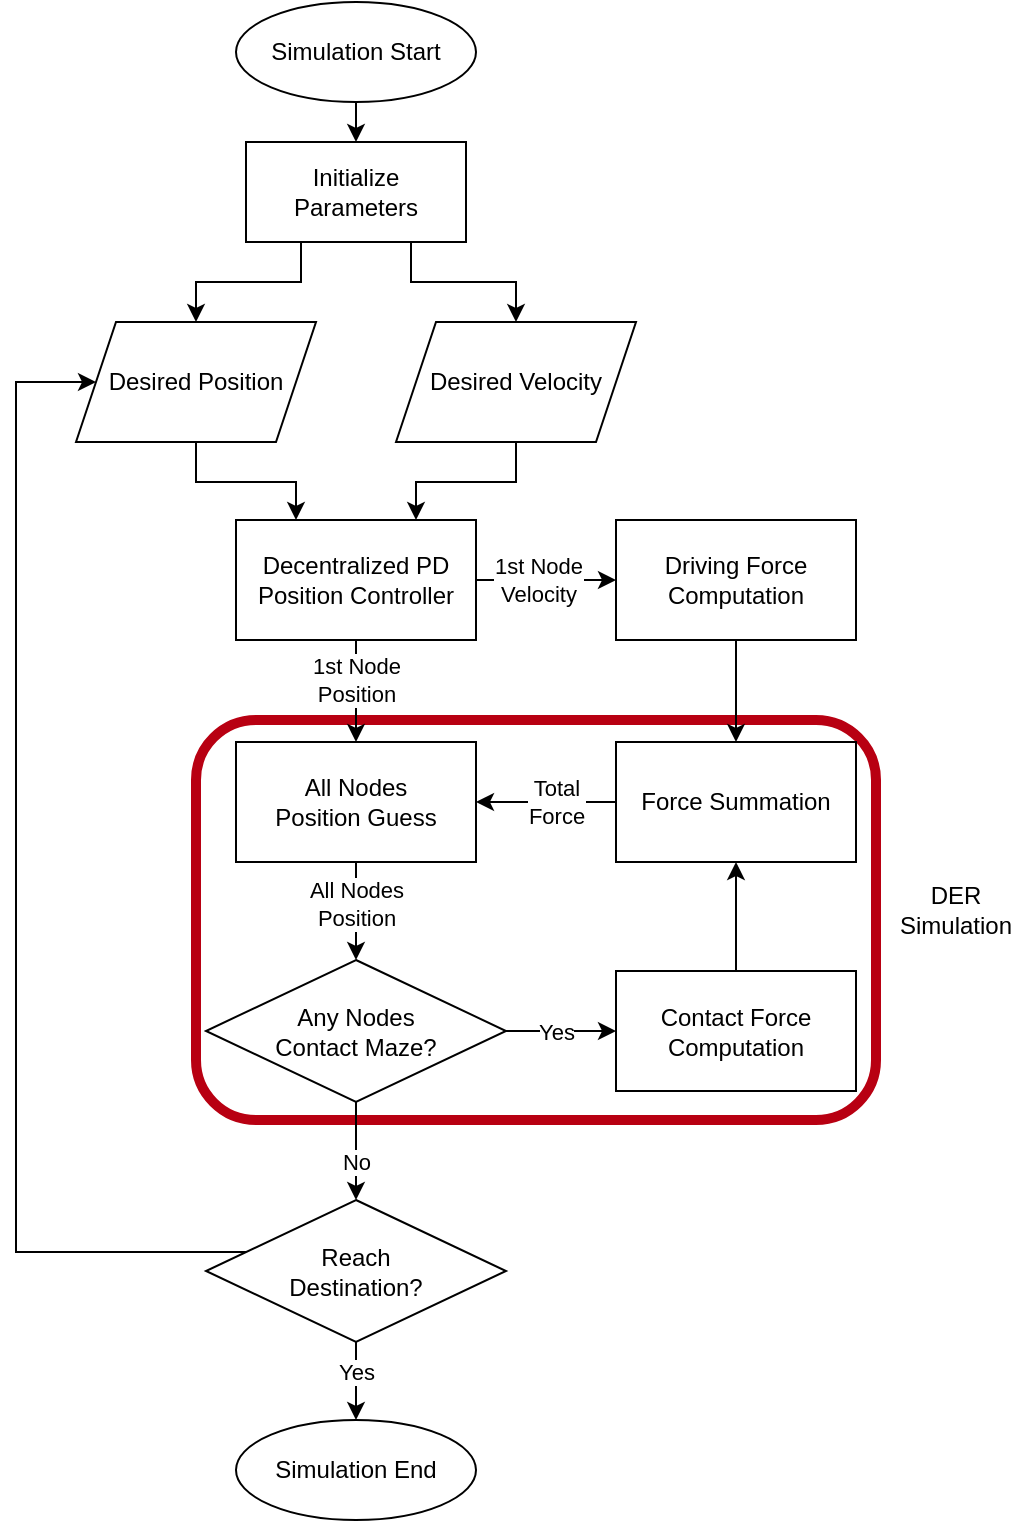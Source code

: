 <mxfile version="18.2.0" type="device"><diagram id="C5RBs43oDa-KdzZeNtuy" name="Page-1"><mxGraphModel dx="1185" dy="635" grid="1" gridSize="10" guides="1" tooltips="1" connect="1" arrows="1" fold="1" page="1" pageScale="1" pageWidth="827" pageHeight="1169" math="0" shadow="0"><root><mxCell id="WIyWlLk6GJQsqaUBKTNV-0"/><mxCell id="WIyWlLk6GJQsqaUBKTNV-1" parent="WIyWlLk6GJQsqaUBKTNV-0"/><mxCell id="gKIFMCZ8GEizzPyBHaAB-2" value="" style="rounded=1;whiteSpace=wrap;html=1;shadow=0;fillColor=none;strokeColor=#B80012;strokeWidth=5;" vertex="1" parent="WIyWlLk6GJQsqaUBKTNV-1"><mxGeometry x="320" y="400" width="340" height="200" as="geometry"/></mxCell><mxCell id="M2q-m7pY_txA_Ze_Mszb-9" style="edgeStyle=orthogonalEdgeStyle;rounded=0;orthogonalLoop=1;jettySize=auto;html=1;exitX=0.5;exitY=1;exitDx=0;exitDy=0;entryX=0.5;entryY=0;entryDx=0;entryDy=0;" parent="WIyWlLk6GJQsqaUBKTNV-1" source="avf5WzdsGy2TMb6OzjQW-0" target="Kg_n0szuzmKHBpvW56eu-0" edge="1"><mxGeometry relative="1" as="geometry"/></mxCell><mxCell id="avf5WzdsGy2TMb6OzjQW-0" value="Simulation Start" style="ellipse;whiteSpace=wrap;html=1;" parent="WIyWlLk6GJQsqaUBKTNV-1" vertex="1"><mxGeometry x="340" y="41" width="120" height="50" as="geometry"/></mxCell><mxCell id="k_5qVv6HBmocBDCs8Lyh-1" style="edgeStyle=orthogonalEdgeStyle;rounded=0;orthogonalLoop=1;jettySize=auto;html=1;exitX=0.25;exitY=1;exitDx=0;exitDy=0;" parent="WIyWlLk6GJQsqaUBKTNV-1" source="Kg_n0szuzmKHBpvW56eu-0" target="M2q-m7pY_txA_Ze_Mszb-0" edge="1"><mxGeometry relative="1" as="geometry"/></mxCell><mxCell id="k_5qVv6HBmocBDCs8Lyh-2" style="edgeStyle=orthogonalEdgeStyle;rounded=0;orthogonalLoop=1;jettySize=auto;html=1;exitX=0.75;exitY=1;exitDx=0;exitDy=0;" parent="WIyWlLk6GJQsqaUBKTNV-1" source="Kg_n0szuzmKHBpvW56eu-0" target="M2q-m7pY_txA_Ze_Mszb-1" edge="1"><mxGeometry relative="1" as="geometry"/></mxCell><mxCell id="Kg_n0szuzmKHBpvW56eu-0" value="Initialize Parameters" style="rounded=0;whiteSpace=wrap;html=1;" parent="WIyWlLk6GJQsqaUBKTNV-1" vertex="1"><mxGeometry x="345" y="111" width="110" height="50" as="geometry"/></mxCell><mxCell id="k_5qVv6HBmocBDCs8Lyh-4" style="edgeStyle=orthogonalEdgeStyle;rounded=0;orthogonalLoop=1;jettySize=auto;html=1;exitX=0.5;exitY=1;exitDx=0;exitDy=0;entryX=0.25;entryY=0;entryDx=0;entryDy=0;" parent="WIyWlLk6GJQsqaUBKTNV-1" source="M2q-m7pY_txA_Ze_Mszb-0" target="k_5qVv6HBmocBDCs8Lyh-3" edge="1"><mxGeometry relative="1" as="geometry"/></mxCell><mxCell id="M2q-m7pY_txA_Ze_Mszb-0" value="Desired Position" style="shape=parallelogram;perimeter=parallelogramPerimeter;whiteSpace=wrap;html=1;fixedSize=1;" parent="WIyWlLk6GJQsqaUBKTNV-1" vertex="1"><mxGeometry x="260" y="201" width="120" height="60" as="geometry"/></mxCell><mxCell id="k_5qVv6HBmocBDCs8Lyh-5" style="edgeStyle=orthogonalEdgeStyle;rounded=0;orthogonalLoop=1;jettySize=auto;html=1;exitX=0.5;exitY=1;exitDx=0;exitDy=0;entryX=0.75;entryY=0;entryDx=0;entryDy=0;" parent="WIyWlLk6GJQsqaUBKTNV-1" source="M2q-m7pY_txA_Ze_Mszb-1" target="k_5qVv6HBmocBDCs8Lyh-3" edge="1"><mxGeometry relative="1" as="geometry"/></mxCell><mxCell id="M2q-m7pY_txA_Ze_Mszb-1" value="Desired Velocity" style="shape=parallelogram;perimeter=parallelogramPerimeter;whiteSpace=wrap;html=1;fixedSize=1;" parent="WIyWlLk6GJQsqaUBKTNV-1" vertex="1"><mxGeometry x="420" y="201" width="120" height="60" as="geometry"/></mxCell><mxCell id="k_5qVv6HBmocBDCs8Lyh-7" value="" style="edgeStyle=orthogonalEdgeStyle;rounded=0;orthogonalLoop=1;jettySize=auto;html=1;" parent="WIyWlLk6GJQsqaUBKTNV-1" source="M2q-m7pY_txA_Ze_Mszb-10" target="M2q-m7pY_txA_Ze_Mszb-17" edge="1"><mxGeometry relative="1" as="geometry"><Array as="points"><mxPoint x="400" y="500"/><mxPoint x="400" y="500"/></Array></mxGeometry></mxCell><mxCell id="k_5qVv6HBmocBDCs8Lyh-11" value="All Nodes&lt;br&gt;Position" style="edgeLabel;html=1;align=center;verticalAlign=middle;resizable=0;points=[];" parent="k_5qVv6HBmocBDCs8Lyh-7" vertex="1" connectable="0"><mxGeometry x="-0.161" relative="1" as="geometry"><mxPoint as="offset"/></mxGeometry></mxCell><mxCell id="M2q-m7pY_txA_Ze_Mszb-10" value="All Nodes&lt;br&gt;Position Guess" style="rounded=0;whiteSpace=wrap;html=1;" parent="WIyWlLk6GJQsqaUBKTNV-1" vertex="1"><mxGeometry x="340" y="411" width="120" height="60" as="geometry"/></mxCell><mxCell id="k_5qVv6HBmocBDCs8Lyh-13" value="" style="edgeStyle=orthogonalEdgeStyle;rounded=0;orthogonalLoop=1;jettySize=auto;html=1;" parent="WIyWlLk6GJQsqaUBKTNV-1" source="M2q-m7pY_txA_Ze_Mszb-17" target="k_5qVv6HBmocBDCs8Lyh-12" edge="1"><mxGeometry relative="1" as="geometry"/></mxCell><mxCell id="k_5qVv6HBmocBDCs8Lyh-14" value="No" style="edgeLabel;html=1;align=center;verticalAlign=middle;resizable=0;points=[];" parent="k_5qVv6HBmocBDCs8Lyh-13" vertex="1" connectable="0"><mxGeometry x="-0.201" relative="1" as="geometry"><mxPoint y="10" as="offset"/></mxGeometry></mxCell><mxCell id="k_5qVv6HBmocBDCs8Lyh-16" value="" style="edgeStyle=orthogonalEdgeStyle;rounded=0;orthogonalLoop=1;jettySize=auto;html=1;" parent="WIyWlLk6GJQsqaUBKTNV-1" source="M2q-m7pY_txA_Ze_Mszb-17" target="M2q-m7pY_txA_Ze_Mszb-19" edge="1"><mxGeometry relative="1" as="geometry"/></mxCell><mxCell id="k_5qVv6HBmocBDCs8Lyh-23" value="Yes" style="edgeLabel;html=1;align=center;verticalAlign=middle;resizable=0;points=[];" parent="k_5qVv6HBmocBDCs8Lyh-16" vertex="1" connectable="0"><mxGeometry x="-0.222" y="-1" relative="1" as="geometry"><mxPoint x="3" y="-1" as="offset"/></mxGeometry></mxCell><mxCell id="M2q-m7pY_txA_Ze_Mszb-17" value="Any Nodes &lt;br&gt;Contact Maze?" style="rhombus;whiteSpace=wrap;html=1;" parent="WIyWlLk6GJQsqaUBKTNV-1" vertex="1"><mxGeometry x="325" y="520" width="150" height="71" as="geometry"/></mxCell><mxCell id="k_5qVv6HBmocBDCs8Lyh-19" value="" style="edgeStyle=orthogonalEdgeStyle;rounded=0;orthogonalLoop=1;jettySize=auto;html=1;" parent="WIyWlLk6GJQsqaUBKTNV-1" source="M2q-m7pY_txA_Ze_Mszb-18" target="M2q-m7pY_txA_Ze_Mszb-38" edge="1"><mxGeometry relative="1" as="geometry"/></mxCell><mxCell id="M2q-m7pY_txA_Ze_Mszb-18" value="Driving Force Computation" style="rounded=0;whiteSpace=wrap;html=1;" parent="WIyWlLk6GJQsqaUBKTNV-1" vertex="1"><mxGeometry x="530" y="300" width="120" height="60" as="geometry"/></mxCell><mxCell id="k_5qVv6HBmocBDCs8Lyh-17" value="" style="edgeStyle=orthogonalEdgeStyle;rounded=0;orthogonalLoop=1;jettySize=auto;html=1;" parent="WIyWlLk6GJQsqaUBKTNV-1" source="M2q-m7pY_txA_Ze_Mszb-19" target="M2q-m7pY_txA_Ze_Mszb-38" edge="1"><mxGeometry relative="1" as="geometry"/></mxCell><mxCell id="M2q-m7pY_txA_Ze_Mszb-19" value="Contact Force Computation" style="rounded=0;whiteSpace=wrap;html=1;" parent="WIyWlLk6GJQsqaUBKTNV-1" vertex="1"><mxGeometry x="530" y="525.5" width="120" height="60" as="geometry"/></mxCell><mxCell id="k_5qVv6HBmocBDCs8Lyh-18" style="edgeStyle=orthogonalEdgeStyle;rounded=0;orthogonalLoop=1;jettySize=auto;html=1;" parent="WIyWlLk6GJQsqaUBKTNV-1" source="M2q-m7pY_txA_Ze_Mszb-38" target="M2q-m7pY_txA_Ze_Mszb-10" edge="1"><mxGeometry relative="1" as="geometry"/></mxCell><mxCell id="k_5qVv6HBmocBDCs8Lyh-22" value="Total&lt;br&gt;Force" style="edgeLabel;html=1;align=center;verticalAlign=middle;resizable=0;points=[];" parent="k_5qVv6HBmocBDCs8Lyh-18" vertex="1" connectable="0"><mxGeometry x="-0.131" y="1" relative="1" as="geometry"><mxPoint y="-1" as="offset"/></mxGeometry></mxCell><mxCell id="M2q-m7pY_txA_Ze_Mszb-38" value="Force Summation" style="rounded=0;whiteSpace=wrap;html=1;" parent="WIyWlLk6GJQsqaUBKTNV-1" vertex="1"><mxGeometry x="530" y="411" width="120" height="60" as="geometry"/></mxCell><mxCell id="M2q-m7pY_txA_Ze_Mszb-44" value="Simulation End" style="ellipse;whiteSpace=wrap;html=1;" parent="WIyWlLk6GJQsqaUBKTNV-1" vertex="1"><mxGeometry x="340" y="750" width="120" height="50" as="geometry"/></mxCell><mxCell id="k_5qVv6HBmocBDCs8Lyh-6" value="" style="edgeStyle=orthogonalEdgeStyle;rounded=0;orthogonalLoop=1;jettySize=auto;html=1;" parent="WIyWlLk6GJQsqaUBKTNV-1" source="k_5qVv6HBmocBDCs8Lyh-3" target="M2q-m7pY_txA_Ze_Mszb-10" edge="1"><mxGeometry relative="1" as="geometry"><Array as="points"><mxPoint x="400" y="380"/><mxPoint x="400" y="380"/></Array></mxGeometry></mxCell><mxCell id="k_5qVv6HBmocBDCs8Lyh-8" value="1st Node&lt;br&gt;Position" style="edgeLabel;html=1;align=center;verticalAlign=middle;resizable=0;points=[];" parent="k_5qVv6HBmocBDCs8Lyh-6" vertex="1" connectable="0"><mxGeometry x="-0.288" y="1" relative="1" as="geometry"><mxPoint x="-1" y="2" as="offset"/></mxGeometry></mxCell><mxCell id="k_5qVv6HBmocBDCs8Lyh-20" value="" style="edgeStyle=orthogonalEdgeStyle;rounded=0;orthogonalLoop=1;jettySize=auto;html=1;" parent="WIyWlLk6GJQsqaUBKTNV-1" source="k_5qVv6HBmocBDCs8Lyh-3" target="M2q-m7pY_txA_Ze_Mszb-18" edge="1"><mxGeometry relative="1" as="geometry"/></mxCell><mxCell id="k_5qVv6HBmocBDCs8Lyh-21" value="1st Node&lt;br&gt;Velocity" style="edgeLabel;html=1;align=center;verticalAlign=middle;resizable=0;points=[];" parent="k_5qVv6HBmocBDCs8Lyh-20" vertex="1" connectable="0"><mxGeometry x="-0.278" relative="1" as="geometry"><mxPoint x="5" as="offset"/></mxGeometry></mxCell><mxCell id="k_5qVv6HBmocBDCs8Lyh-3" value="Decentralized PD Position Controller" style="rounded=0;whiteSpace=wrap;html=1;" parent="WIyWlLk6GJQsqaUBKTNV-1" vertex="1"><mxGeometry x="340" y="300" width="120" height="60" as="geometry"/></mxCell><mxCell id="k_5qVv6HBmocBDCs8Lyh-15" value="" style="edgeStyle=orthogonalEdgeStyle;rounded=0;orthogonalLoop=1;jettySize=auto;html=1;" parent="WIyWlLk6GJQsqaUBKTNV-1" source="k_5qVv6HBmocBDCs8Lyh-12" target="M2q-m7pY_txA_Ze_Mszb-44" edge="1"><mxGeometry relative="1" as="geometry"/></mxCell><mxCell id="k_5qVv6HBmocBDCs8Lyh-24" value="Yes" style="edgeLabel;html=1;align=center;verticalAlign=middle;resizable=0;points=[];" parent="k_5qVv6HBmocBDCs8Lyh-15" vertex="1" connectable="0"><mxGeometry x="-0.296" relative="1" as="geometry"><mxPoint as="offset"/></mxGeometry></mxCell><mxCell id="k_5qVv6HBmocBDCs8Lyh-25" style="edgeStyle=orthogonalEdgeStyle;rounded=0;orthogonalLoop=1;jettySize=auto;html=1;entryX=0;entryY=0.5;entryDx=0;entryDy=0;" parent="WIyWlLk6GJQsqaUBKTNV-1" source="k_5qVv6HBmocBDCs8Lyh-12" target="M2q-m7pY_txA_Ze_Mszb-0" edge="1"><mxGeometry relative="1" as="geometry"><Array as="points"><mxPoint x="230" y="666"/><mxPoint x="230" y="231"/></Array></mxGeometry></mxCell><mxCell id="k_5qVv6HBmocBDCs8Lyh-12" value="Reach&lt;br&gt;Destination?" style="rhombus;whiteSpace=wrap;html=1;" parent="WIyWlLk6GJQsqaUBKTNV-1" vertex="1"><mxGeometry x="325" y="640" width="150" height="71" as="geometry"/></mxCell><mxCell id="gKIFMCZ8GEizzPyBHaAB-3" value="DER&lt;br&gt;Simulation" style="text;html=1;strokeColor=none;fillColor=none;align=center;verticalAlign=middle;whiteSpace=wrap;rounded=0;shadow=0;opacity=0;" vertex="1" parent="WIyWlLk6GJQsqaUBKTNV-1"><mxGeometry x="670" y="480" width="60" height="30" as="geometry"/></mxCell></root></mxGraphModel></diagram></mxfile>